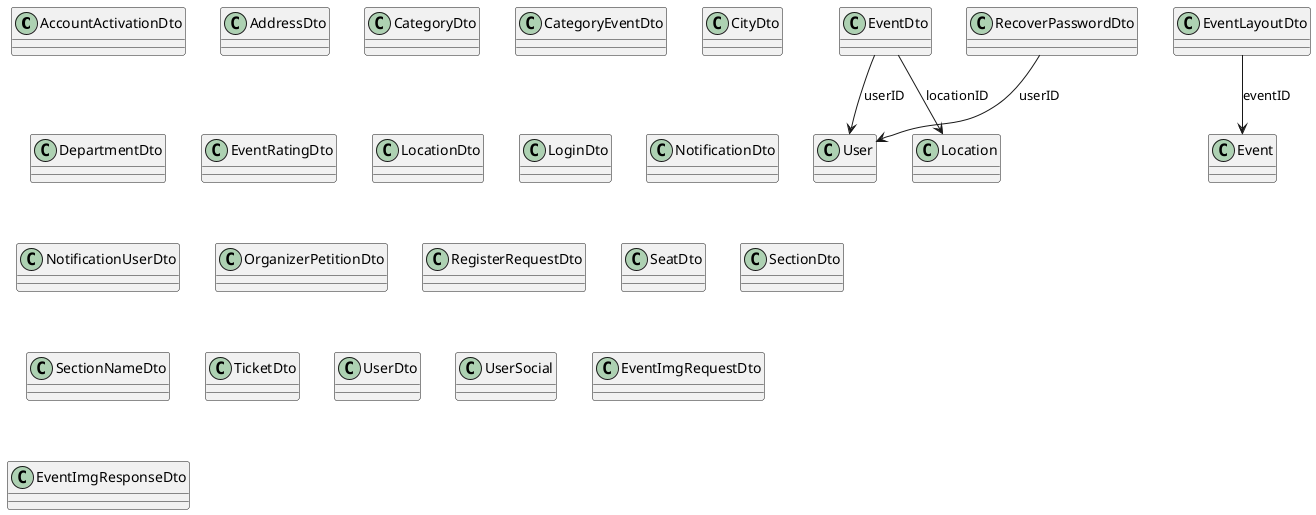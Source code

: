 @startuml Simple DTO Class Diagram

class AccountActivationDto {
}

class AddressDto {
}

class CategoryDto {
}

class CategoryEventDto {
}

class CityDto {
}

class DepartmentDto {
}

class EventDto {
}

class EventLayoutDto {
}

class EventRatingDto {
}

class LocationDto {
}

class LoginDto {
}

class NotificationDto {
}

class NotificationUserDto {
}

class OrganizerPetitionDto {
}

class RecoverPasswordDto {
}

class RegisterRequestDto {
}

class SeatDto {
}

class SectionDto {
}

class SectionNameDto {
}

class TicketDto {
}

class UserDto {
}

class UserSocial {
}

class EventImgRequestDto {
}

class EventImgResponseDto {
}

' Relationships
EventDto --> User : userID
EventDto --> Location : locationID
EventLayoutDto --> Event : eventID
RecoverPasswordDto --> User : userID

@enduml